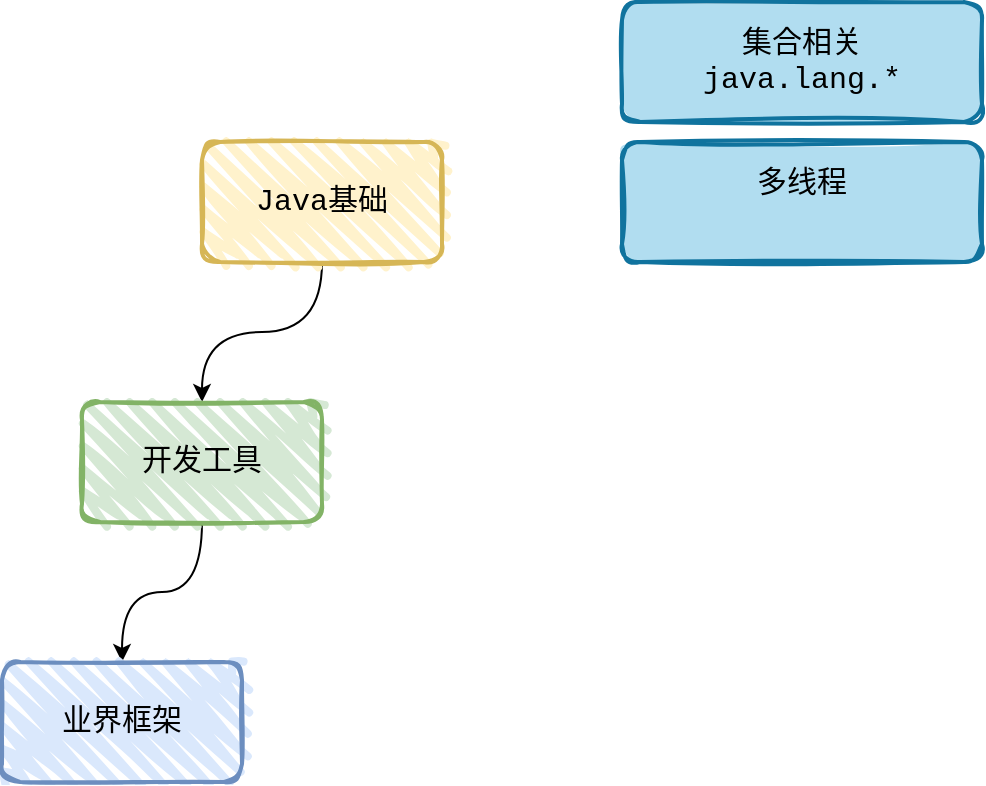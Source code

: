 <mxfile version="13.6.2" type="device"><diagram id="WmMzogjA7jXSmOpmrqDy" name="Page-1"><mxGraphModel dx="946" dy="680" grid="1" gridSize="10" guides="1" tooltips="1" connect="1" arrows="1" fold="1" page="1" pageScale="1" pageWidth="827" pageHeight="1169" math="0" shadow="0"><root><mxCell id="0"/><mxCell id="1" parent="0"/><mxCell id="HaHs3IqmXwmopWm95a57-3" style="edgeStyle=orthogonalEdgeStyle;rounded=0;orthogonalLoop=1;jettySize=auto;html=1;exitX=0.5;exitY=1;exitDx=0;exitDy=0;curved=1;" edge="1" parent="1" source="HaHs3IqmXwmopWm95a57-1" target="HaHs3IqmXwmopWm95a57-2"><mxGeometry relative="1" as="geometry"/></mxCell><mxCell id="HaHs3IqmXwmopWm95a57-1" value="&lt;font face=&quot;Courier New&quot; style=&quot;font-size: 15px&quot;&gt;Java基础&lt;/font&gt;" style="rounded=1;whiteSpace=wrap;html=1;strokeWidth=2;fillWeight=4;hachureGap=8;hachureAngle=45;sketch=1;fillStyle=zigzag;fillColor=#fff2cc;strokeColor=#d6b656;" vertex="1" parent="1"><mxGeometry x="330" y="130" width="120" height="60" as="geometry"/></mxCell><mxCell id="HaHs3IqmXwmopWm95a57-9" value="" style="edgeStyle=orthogonalEdgeStyle;curved=1;rounded=0;orthogonalLoop=1;jettySize=auto;html=1;" edge="1" parent="1" source="HaHs3IqmXwmopWm95a57-2" target="HaHs3IqmXwmopWm95a57-6"><mxGeometry relative="1" as="geometry"/></mxCell><mxCell id="HaHs3IqmXwmopWm95a57-2" value="&lt;font face=&quot;Courier New&quot;&gt;&lt;span style=&quot;font-size: 15px&quot;&gt;开发工具&lt;/span&gt;&lt;/font&gt;" style="rounded=1;whiteSpace=wrap;html=1;strokeWidth=2;fillWeight=4;hachureGap=8;hachureAngle=45;sketch=1;fillStyle=zigzag;fillColor=#d5e8d4;strokeColor=#82b366;" vertex="1" parent="1"><mxGeometry x="270" y="260" width="120" height="60" as="geometry"/></mxCell><mxCell id="HaHs3IqmXwmopWm95a57-6" value="&lt;font face=&quot;Courier New&quot;&gt;&lt;span style=&quot;font-size: 15px&quot;&gt;业界框架&lt;/span&gt;&lt;/font&gt;" style="rounded=1;whiteSpace=wrap;html=1;strokeWidth=2;fillWeight=4;hachureGap=8;hachureAngle=45;sketch=1;fillStyle=zigzag;fillColor=#dae8fc;strokeColor=#6c8ebf;" vertex="1" parent="1"><mxGeometry x="230" y="390" width="120" height="60" as="geometry"/></mxCell><mxCell id="HaHs3IqmXwmopWm95a57-10" value="&lt;font face=&quot;Courier New&quot;&gt;&lt;span style=&quot;font-size: 15px&quot;&gt;集合相关&lt;br&gt;java.lang.*&lt;br&gt;&lt;/span&gt;&lt;/font&gt;" style="rounded=1;whiteSpace=wrap;html=1;strokeWidth=2;fillWeight=4;hachureGap=8;hachureAngle=45;sketch=1;fillStyle=solid;fillColor=#b1ddf0;strokeColor=#10739e;" vertex="1" parent="1"><mxGeometry x="540" y="60" width="180" height="60" as="geometry"/></mxCell><mxCell id="HaHs3IqmXwmopWm95a57-11" value="&lt;font face=&quot;Courier New&quot;&gt;&lt;span style=&quot;font-size: 15px&quot;&gt;多线程&lt;br&gt;&lt;br&gt;&lt;/span&gt;&lt;/font&gt;" style="rounded=1;whiteSpace=wrap;html=1;strokeWidth=2;fillWeight=4;hachureGap=8;hachureAngle=45;sketch=1;fillStyle=solid;fillColor=#b1ddf0;strokeColor=#10739e;" vertex="1" parent="1"><mxGeometry x="540" y="130" width="180" height="60" as="geometry"/></mxCell></root></mxGraphModel></diagram></mxfile>